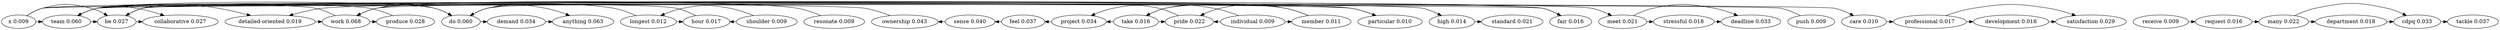 digraph {
	x [label="x 0.009"]
	team [label="team 0.060"]
	be [label="be 0.027"]
	collaborative [label="collaborative 0.027"]
	receive [label="receive 0.009"]
	request [label="request 0.016"]
	many [label="many 0.022"]
	department [label="department 0.018"]
	cdpq [label="cdpq 0.033"]
	tackle [label="tackle 0.037"]
	particular [label="particular 0.010"]
	"detailed-oriented" [label="detailed-oriented 0.019"]
	work [label="work 0.068"]
	produce [label="produce 0.028"]
	high [label="high 0.014"]
	standard [label="standard 0.021"]
	care [label="care 0.010"]
	professional [label="professional 0.017"]
	development [label="development 0.016"]
	satisfaction [label="satisfaction 0.029"]
	resonate [label="resonate 0.009"]
	do [label="do 0.060"]
	individual [label="individual 0.009"]
	member [label="member 0.011"]
	take [label="take 0.016"]
	pride [label="pride 0.022"]
	project [label="project 0.034"]
	feel [label="feel 0.037"]
	sense [label="sense 0.040"]
	ownership [label="ownership 0.043"]
	fair [label="fair 0.016"]
	push [label="push 0.009"]
	meet [label="meet 0.021"]
	stressful [label="stressful 0.018"]
	deadline [label="deadline 0.033"]
	shoulder [label="shoulder 0.009"]
	longest [label="longest 0.012"]
	hour [label="hour 0.017"]
	demand [label="demand 0.034"]
	anything [label="anything 0.063"]
	x -> team [constraint=false]
	x -> particular [constraint=false]
	x -> be [constraint=false]
	x -> care [constraint=false]
	x -> fair [constraint=false]
	team -> be [constraint=false]
	team -> collaborative [constraint=false]
	team -> do [constraint=false]
	team -> meet [constraint=false]
	be -> collaborative [constraint=false]
	be -> "detailed-oriented" [constraint=false]
	be -> high [constraint=false]
	be -> fair [constraint=false]
	receive -> request [constraint=false]
	request -> many [constraint=false]
	many -> department [constraint=false]
	many -> cdpq [constraint=false]
	department -> cdpq [constraint=false]
	cdpq -> tackle [constraint=false]
	particular -> be [constraint=false]
	particular -> "detailed-oriented" [constraint=false]
	"detailed-oriented" -> work [constraint=false]
	work -> produce [constraint=false]
	work -> team [constraint=false]
	work -> do [constraint=false]
	produce -> team [constraint=false]
	high -> standard [constraint=false]
	care -> professional [constraint=false]
	professional -> development [constraint=false]
	professional -> satisfaction [constraint=false]
	development -> satisfaction [constraint=false]
	resonate -> work [constraint=false]
	do -> demand [constraint=false]
	do -> anything [constraint=false]
	individual -> member [constraint=false]
	individual -> take [constraint=false]
	individual -> pride [constraint=false]
	member -> take [constraint=false]
	member -> pride [constraint=false]
	take -> pride [constraint=false]
	take -> project [constraint=false]
	pride -> project [constraint=false]
	project -> feel [constraint=false]
	feel -> sense [constraint=false]
	sense -> ownership [constraint=false]
	ownership -> work [constraint=false]
	push -> team [constraint=false]
	meet -> stressful [constraint=false]
	meet -> deadline [constraint=false]
	stressful -> deadline [constraint=false]
	shoulder -> longest [constraint=false]
	shoulder -> hour [constraint=false]
	longest -> hour [constraint=false]
	longest -> do [constraint=false]
	hour -> do [constraint=false]
	demand -> anything [constraint=false]
}